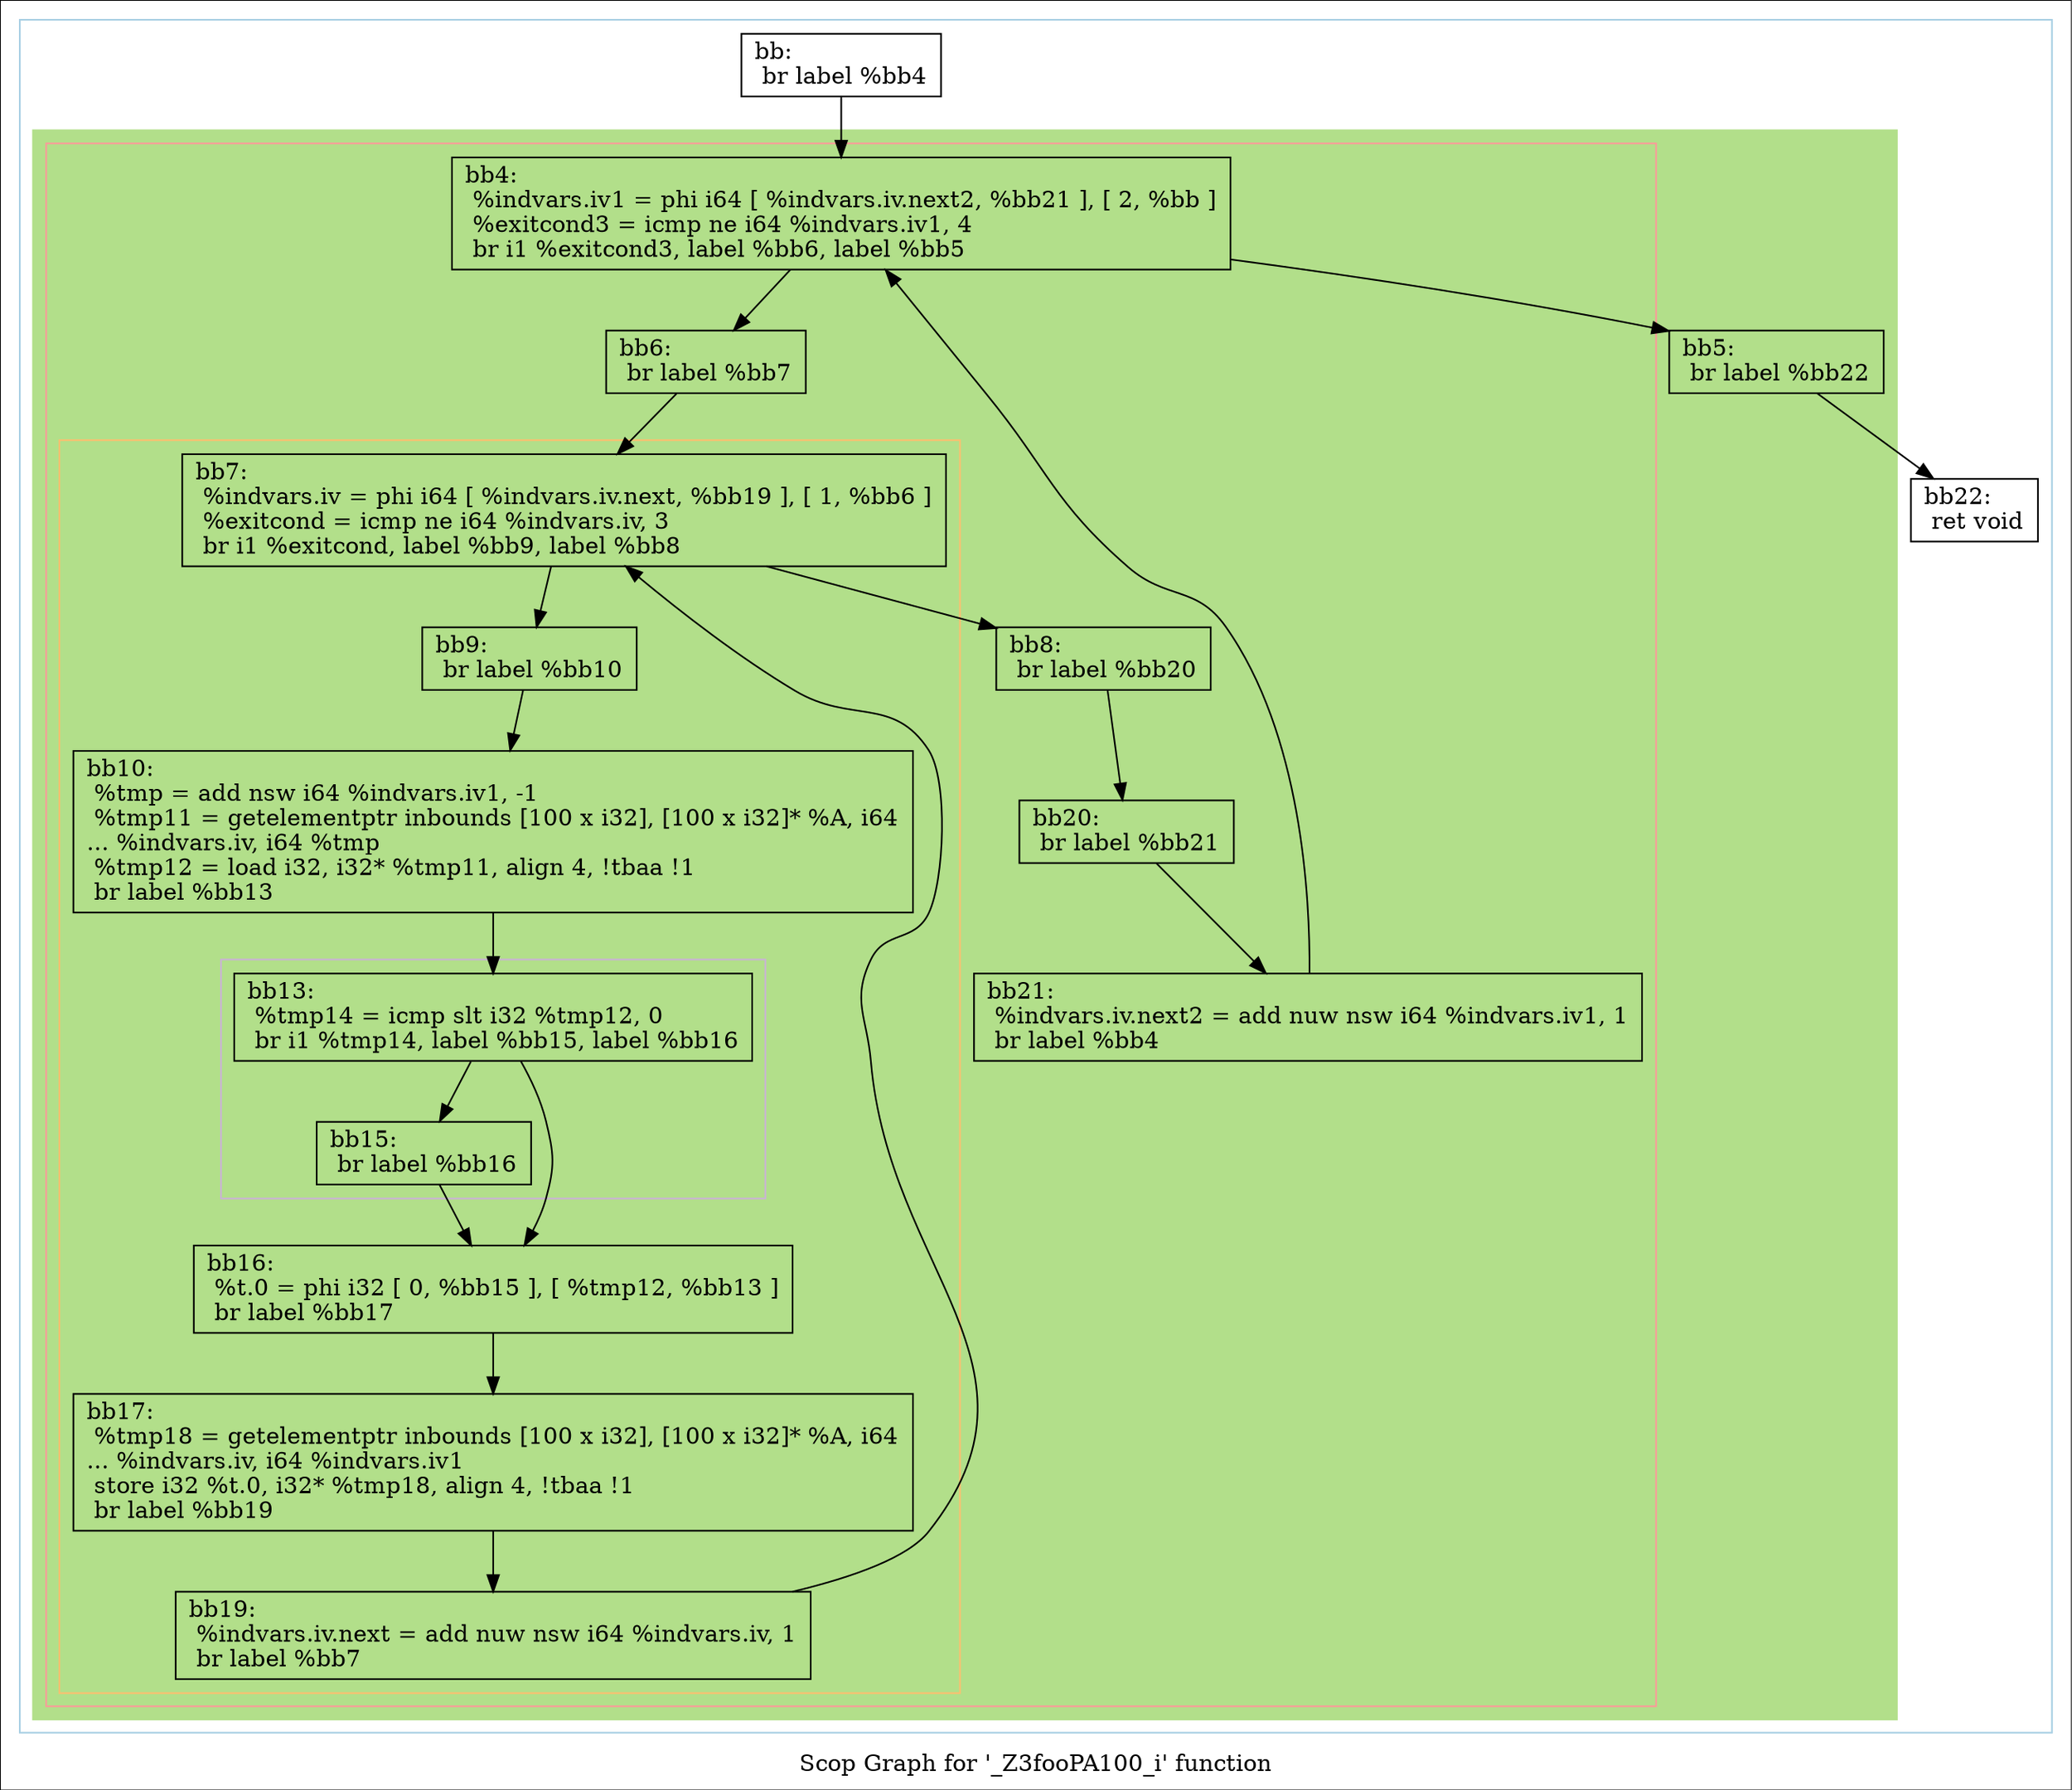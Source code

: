 digraph "Scop Graph for '_Z3fooPA100_i' function" {
	label="Scop Graph for '_Z3fooPA100_i' function";

	Node0x20c66f0 [shape=record,label="{bb:\l  br label %bb4\l}"];
	Node0x20c66f0 -> Node0x20c7380;
	Node0x20c7380 [shape=record,label="{bb4:                                              \l  %indvars.iv1 = phi i64 [ %indvars.iv.next2, %bb21 ], [ 2, %bb ]\l  %exitcond3 = icmp ne i64 %indvars.iv1, 4\l  br i1 %exitcond3, label %bb6, label %bb5\l}"];
	Node0x20c7380 -> Node0x20dc260;
	Node0x20c7380 -> Node0x20daed0;
	Node0x20dc260 [shape=record,label="{bb6:                                              \l  br label %bb7\l}"];
	Node0x20dc260 -> Node0x20daeb0;
	Node0x20daeb0 [shape=record,label="{bb7:                                              \l  %indvars.iv = phi i64 [ %indvars.iv.next, %bb19 ], [ 1, %bb6 ]\l  %exitcond = icmp ne i64 %indvars.iv, 3\l  br i1 %exitcond, label %bb9, label %bb8\l}"];
	Node0x20daeb0 -> Node0x20dd340;
	Node0x20daeb0 -> Node0x20dd450;
	Node0x20dd340 [shape=record,label="{bb9:                                              \l  br label %bb10\l}"];
	Node0x20dd340 -> Node0x20dd400;
	Node0x20dd400 [shape=record,label="{bb10:                                             \l  %tmp = add nsw i64 %indvars.iv1, -1\l  %tmp11 = getelementptr inbounds [100 x i32], [100 x i32]* %A, i64\l... %indvars.iv, i64 %tmp\l  %tmp12 = load i32, i32* %tmp11, align 4, !tbaa !1\l  br label %bb13\l}"];
	Node0x20dd400 -> Node0x20dd420;
	Node0x20dd420 [shape=record,label="{bb13:                                             \l  %tmp14 = icmp slt i32 %tmp12, 0\l  br i1 %tmp14, label %bb15, label %bb16\l}"];
	Node0x20dd420 -> Node0x20dd690;
	Node0x20dd420 -> Node0x20dd3a0;
	Node0x20dd690 [shape=record,label="{bb15:                                             \l  br label %bb16\l}"];
	Node0x20dd690 -> Node0x20dd3a0;
	Node0x20dd3a0 [shape=record,label="{bb16:                                             \l  %t.0 = phi i32 [ 0, %bb15 ], [ %tmp12, %bb13 ]\l  br label %bb17\l}"];
	Node0x20dd3a0 -> Node0x20dd540;
	Node0x20dd540 [shape=record,label="{bb17:                                             \l  %tmp18 = getelementptr inbounds [100 x i32], [100 x i32]* %A, i64\l... %indvars.iv, i64 %indvars.iv1\l  store i32 %t.0, i32* %tmp18, align 4, !tbaa !1\l  br label %bb19\l}"];
	Node0x20dd540 -> Node0x20dd5a0;
	Node0x20dd5a0 [shape=record,label="{bb19:                                             \l  %indvars.iv.next = add nuw nsw i64 %indvars.iv, 1\l  br label %bb7\l}"];
	Node0x20dd5a0 -> Node0x20daeb0[constraint=false];
	Node0x20dd450 [shape=record,label="{bb8:                                              \l  br label %bb20\l}"];
	Node0x20dd450 -> Node0x20dd660;
	Node0x20dd660 [shape=record,label="{bb20:                                             \l  br label %bb21\l}"];
	Node0x20dd660 -> Node0x20ddec0;
	Node0x20ddec0 [shape=record,label="{bb21:                                             \l  %indvars.iv.next2 = add nuw nsw i64 %indvars.iv1, 1\l  br label %bb4\l}"];
	Node0x20ddec0 -> Node0x20c7380[constraint=false];
	Node0x20daed0 [shape=record,label="{bb5:                                              \l  br label %bb22\l}"];
	Node0x20daed0 -> Node0x20daf30;
	Node0x20daf30 [shape=record,label="{bb22:                                             \l  ret void\l}"];
	colorscheme = "paired12"
        subgraph cluster_0x20c65a0 {
          label = "";
          style = solid;
          color = 1
          subgraph cluster_0x20dadc0 {
            label = "";
            style = filled;
            color = 3            subgraph cluster_0x20c8320 {
              label = "";
              style = solid;
              color = 5
              subgraph cluster_0x20c6670 {
                label = "";
                style = solid;
                color = 7
                subgraph cluster_0x20c6a50 {
                  label = "";
                  style = solid;
                  color = 9
                  Node0x20dd420;
                  Node0x20dd690;
                }
                Node0x20daeb0;
                Node0x20dd340;
                Node0x20dd400;
                Node0x20dd3a0;
                Node0x20dd540;
                Node0x20dd5a0;
              }
              Node0x20c7380;
              Node0x20dc260;
              Node0x20dd450;
              Node0x20dd660;
              Node0x20ddec0;
            }
            Node0x20daed0;
          }
          Node0x20c66f0;
          Node0x20daf30;
        }
}
